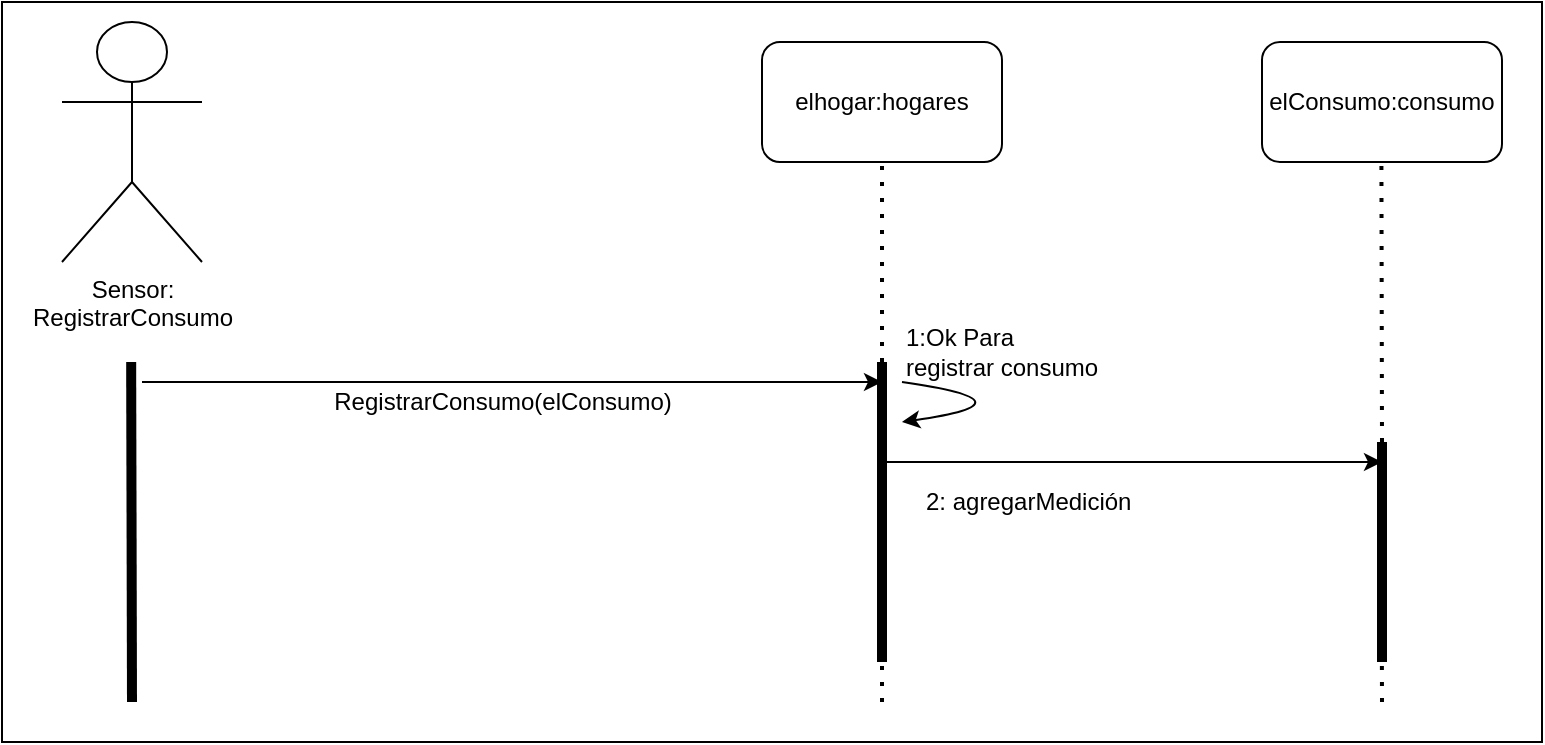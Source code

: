 <mxfile>
    <diagram id="A77a7JQUWSDHK9cmq90B" name="Page-1">
        <mxGraphModel dx="820" dy="535" grid="1" gridSize="10" guides="1" tooltips="1" connect="1" arrows="1" fold="1" page="1" pageScale="1" pageWidth="850" pageHeight="1100" math="0" shadow="0">
            <root>
                <mxCell id="0"/>
                <mxCell id="1" parent="0"/>
                <mxCell id="53" value="" style="rounded=0;whiteSpace=wrap;html=1;" vertex="1" parent="1">
                    <mxGeometry x="40" y="10" width="770" height="370" as="geometry"/>
                </mxCell>
                <mxCell id="15" value="Sensor:&lt;br&gt;RegistrarConsumo" style="shape=umlActor;verticalLabelPosition=bottom;verticalAlign=top;html=1;outlineConnect=0;" vertex="1" parent="1">
                    <mxGeometry x="70" y="20" width="70" height="120" as="geometry"/>
                </mxCell>
                <mxCell id="21" value="elhogar:hogares" style="rounded=1;whiteSpace=wrap;html=1;" vertex="1" parent="1">
                    <mxGeometry x="420" y="30" width="120" height="60" as="geometry"/>
                </mxCell>
                <mxCell id="22" value="elConsumo:consumo" style="rounded=1;whiteSpace=wrap;html=1;" vertex="1" parent="1">
                    <mxGeometry x="670" y="30" width="120" height="60" as="geometry"/>
                </mxCell>
                <mxCell id="24" value="RegistrarConsumo(elConsumo)" style="text;html=1;align=center;verticalAlign=middle;resizable=0;points=[];autosize=1;strokeColor=none;" vertex="1" parent="1">
                    <mxGeometry x="200" y="200" width="180" height="20" as="geometry"/>
                </mxCell>
                <mxCell id="25" value="" style="endArrow=none;html=1;strokeWidth=5;" edge="1" parent="1">
                    <mxGeometry width="50" height="50" relative="1" as="geometry">
                        <mxPoint x="105" y="360" as="sourcePoint"/>
                        <mxPoint x="104.58" y="190" as="targetPoint"/>
                    </mxGeometry>
                </mxCell>
                <mxCell id="28" value="" style="endArrow=classic;html=1;strokeWidth=1;" edge="1" parent="1">
                    <mxGeometry width="50" height="50" relative="1" as="geometry">
                        <mxPoint x="110" y="200" as="sourcePoint"/>
                        <mxPoint x="480" y="200" as="targetPoint"/>
                    </mxGeometry>
                </mxCell>
                <mxCell id="29" value="" style="endArrow=none;html=1;strokeWidth=5;" edge="1" parent="1">
                    <mxGeometry width="50" height="50" relative="1" as="geometry">
                        <mxPoint x="480" y="340" as="sourcePoint"/>
                        <mxPoint x="480" y="190" as="targetPoint"/>
                    </mxGeometry>
                </mxCell>
                <mxCell id="30" value="" style="endArrow=none;dashed=1;html=1;dashPattern=1 3;strokeWidth=2;" edge="1" parent="1">
                    <mxGeometry width="50" height="50" relative="1" as="geometry">
                        <mxPoint x="480" y="190" as="sourcePoint"/>
                        <mxPoint x="480" y="90" as="targetPoint"/>
                    </mxGeometry>
                </mxCell>
                <mxCell id="31" value="" style="endArrow=none;dashed=1;html=1;dashPattern=1 3;strokeWidth=2;" edge="1" parent="1">
                    <mxGeometry width="50" height="50" relative="1" as="geometry">
                        <mxPoint x="480" y="360" as="sourcePoint"/>
                        <mxPoint x="480" y="250" as="targetPoint"/>
                    </mxGeometry>
                </mxCell>
                <mxCell id="32" value="1:Ok Para &lt;br&gt;registrar consumo" style="text;html=1;align=left;verticalAlign=middle;resizable=0;points=[];autosize=1;strokeColor=none;" vertex="1" parent="1">
                    <mxGeometry x="490" y="170" width="110" height="30" as="geometry"/>
                </mxCell>
                <mxCell id="33" value="" style="curved=1;endArrow=classic;html=1;strokeWidth=1;exitX=0;exitY=1;exitDx=0;exitDy=0;exitPerimeter=0;" edge="1" parent="1" source="32">
                    <mxGeometry width="50" height="50" relative="1" as="geometry">
                        <mxPoint x="520" y="240" as="sourcePoint"/>
                        <mxPoint x="490" y="220" as="targetPoint"/>
                        <Array as="points">
                            <mxPoint x="560" y="210"/>
                        </Array>
                    </mxGeometry>
                </mxCell>
                <mxCell id="34" value="2: agregarMedición" style="text;html=1;align=left;verticalAlign=middle;resizable=0;points=[];autosize=1;strokeColor=none;" vertex="1" parent="1">
                    <mxGeometry x="500" y="250" width="120" height="20" as="geometry"/>
                </mxCell>
                <mxCell id="47" value="" style="endArrow=classic;html=1;strokeWidth=1;" edge="1" parent="1">
                    <mxGeometry width="50" height="50" relative="1" as="geometry">
                        <mxPoint x="480" y="240" as="sourcePoint"/>
                        <mxPoint x="730" y="240" as="targetPoint"/>
                    </mxGeometry>
                </mxCell>
                <mxCell id="48" value="" style="endArrow=none;dashed=1;html=1;dashPattern=1 3;strokeWidth=2;" edge="1" parent="1">
                    <mxGeometry width="50" height="50" relative="1" as="geometry">
                        <mxPoint x="730" y="230" as="sourcePoint"/>
                        <mxPoint x="729.71" y="90" as="targetPoint"/>
                    </mxGeometry>
                </mxCell>
                <mxCell id="49" value="" style="endArrow=none;html=1;strokeWidth=5;" edge="1" parent="1">
                    <mxGeometry width="50" height="50" relative="1" as="geometry">
                        <mxPoint x="730" y="340" as="sourcePoint"/>
                        <mxPoint x="730" y="230" as="targetPoint"/>
                    </mxGeometry>
                </mxCell>
                <mxCell id="51" value="" style="endArrow=none;dashed=1;html=1;dashPattern=1 3;strokeWidth=2;" edge="1" parent="1">
                    <mxGeometry width="50" height="50" relative="1" as="geometry">
                        <mxPoint x="730" y="360" as="sourcePoint"/>
                        <mxPoint x="729.71" y="260" as="targetPoint"/>
                    </mxGeometry>
                </mxCell>
            </root>
        </mxGraphModel>
    </diagram>
</mxfile>